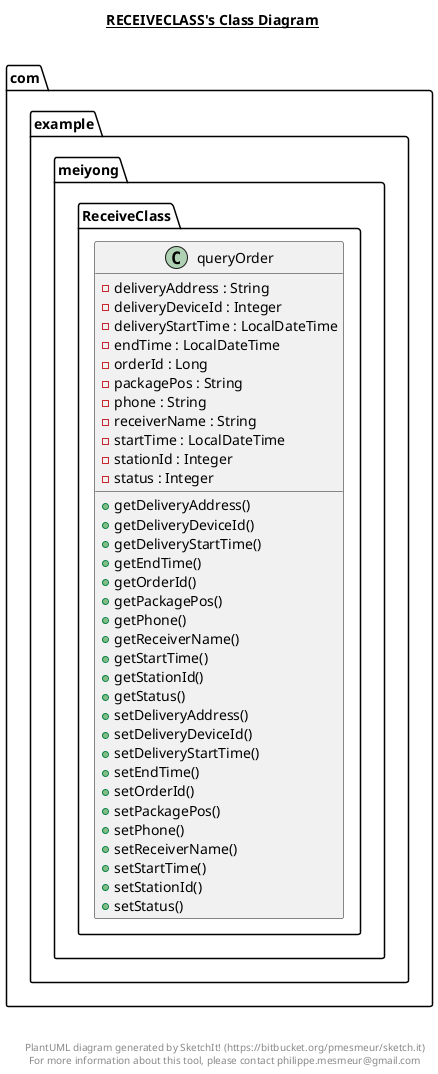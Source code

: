 @startuml

title __RECEIVECLASS's Class Diagram__\n

  namespace com.example.meiyong {
    namespace ReceiveClass {
      class com.example.meiyong.ReceiveClass.queryOrder {
          - deliveryAddress : String
          - deliveryDeviceId : Integer
          - deliveryStartTime : LocalDateTime
          - endTime : LocalDateTime
          - orderId : Long
          - packagePos : String
          - phone : String
          - receiverName : String
          - startTime : LocalDateTime
          - stationId : Integer
          - status : Integer
          + getDeliveryAddress()
          + getDeliveryDeviceId()
          + getDeliveryStartTime()
          + getEndTime()
          + getOrderId()
          + getPackagePos()
          + getPhone()
          + getReceiverName()
          + getStartTime()
          + getStationId()
          + getStatus()
          + setDeliveryAddress()
          + setDeliveryDeviceId()
          + setDeliveryStartTime()
          + setEndTime()
          + setOrderId()
          + setPackagePos()
          + setPhone()
          + setReceiverName()
          + setStartTime()
          + setStationId()
          + setStatus()
      }
    }
  }
  



right footer


PlantUML diagram generated by SketchIt! (https://bitbucket.org/pmesmeur/sketch.it)
For more information about this tool, please contact philippe.mesmeur@gmail.com
endfooter

@enduml
